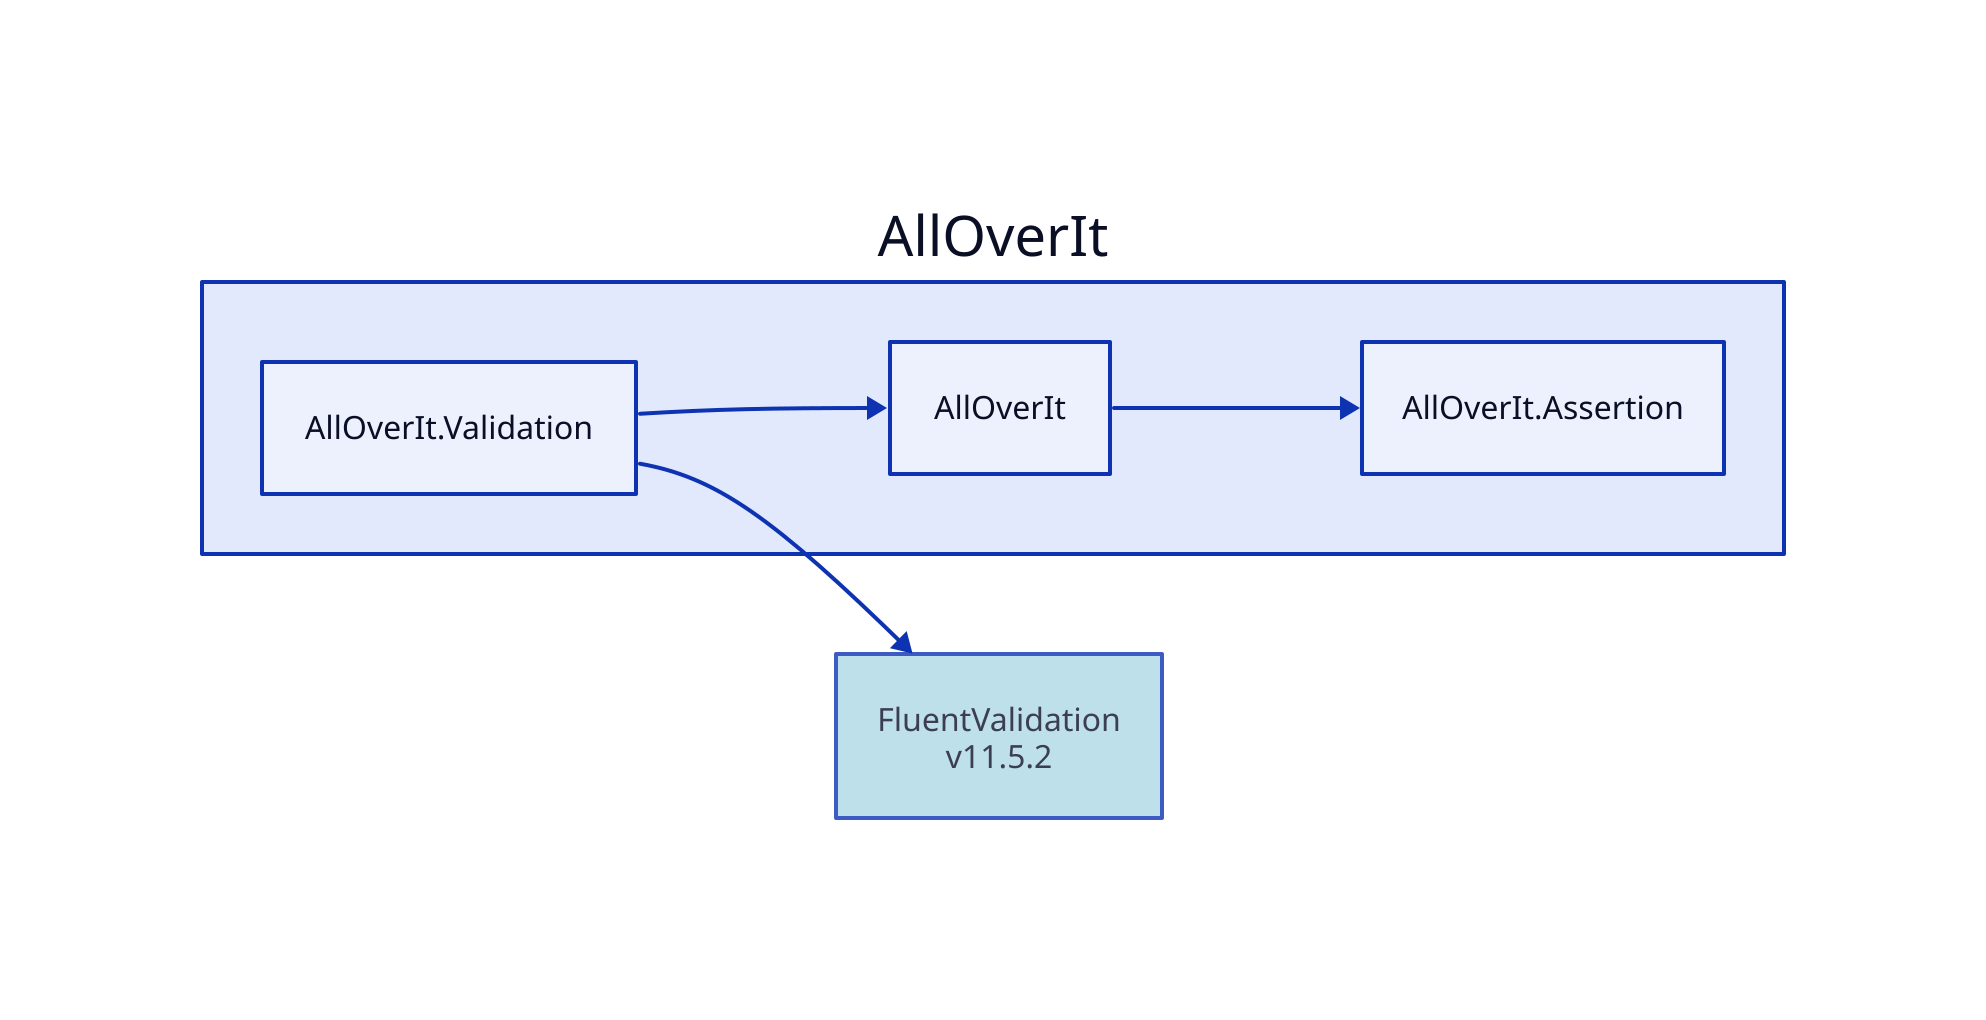 direction: right

aoi: AllOverIt
aoi.alloverit-validation: AllOverIt.Validation
fluentvalidation_11-5-2: FluentValidation\nv11.5.2
fluentvalidation_11-5-2.style.fill: "#ADD8E6"
fluentvalidation_11-5-2.style.opacity: 0.8
fluentvalidation_11-5-2 <- aoi.alloverit-validation
aoi.alloverit: AllOverIt
aoi.alloverit-assertion: AllOverIt.Assertion
aoi.alloverit-assertion <- aoi.alloverit
aoi.alloverit <- aoi.alloverit-validation
